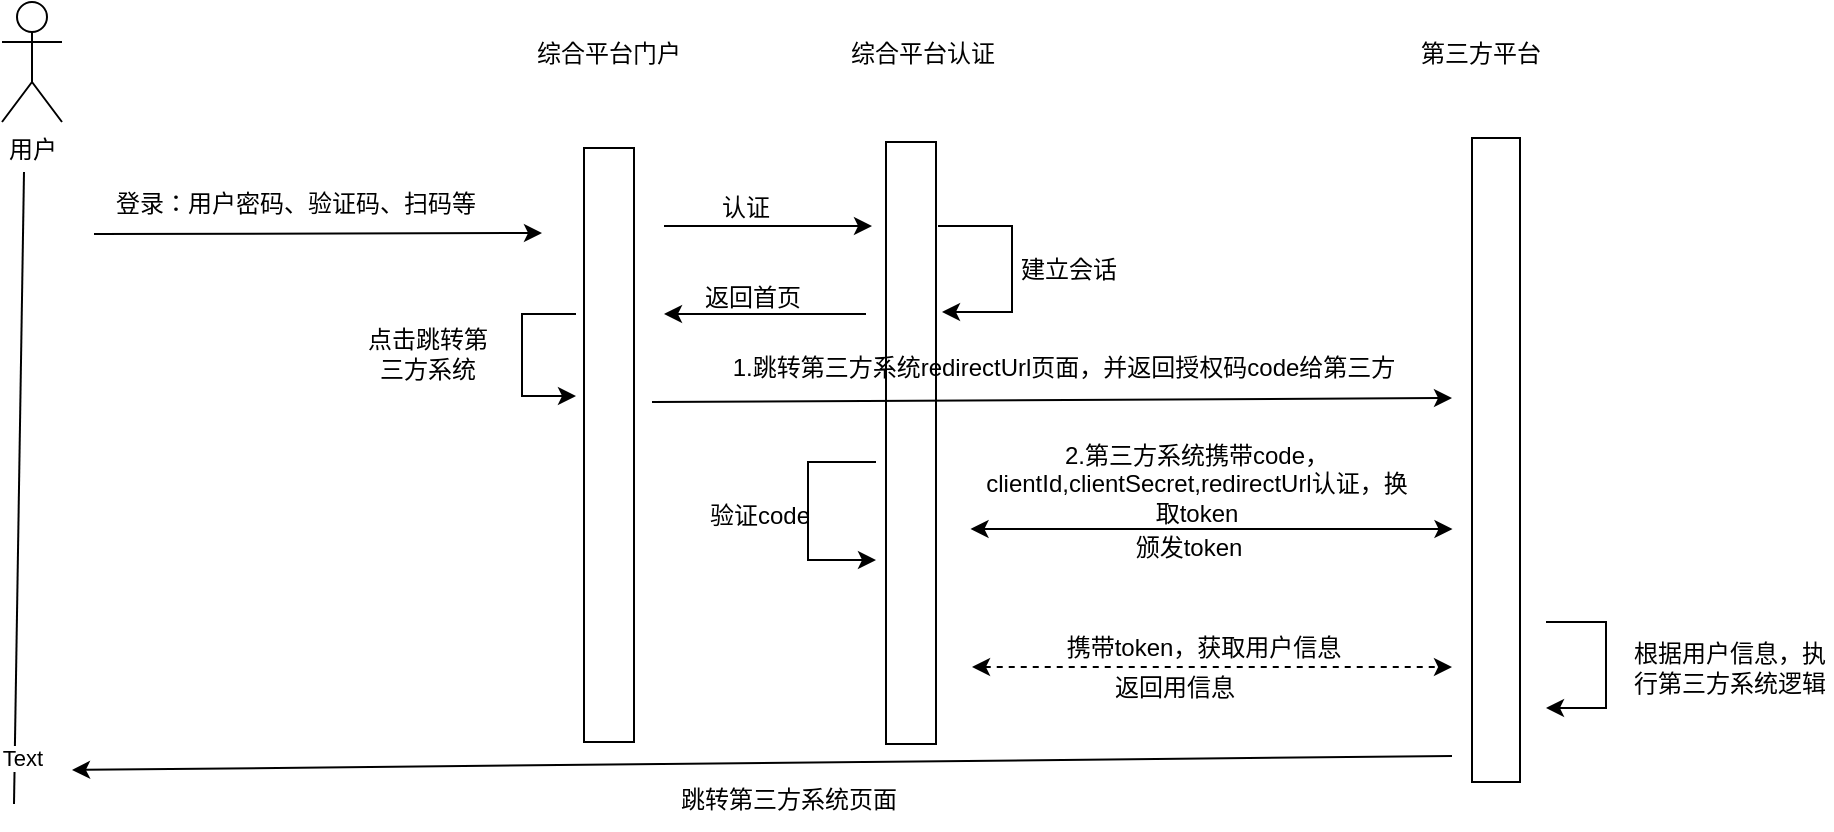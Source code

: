 <mxfile border="50" scale="3" compressed="false" locked="false" version="24.7.12">
  <diagram name="Blank" id="YmL12bMKpDGza6XwsDPr">
    <mxGraphModel dx="1450" dy="530" grid="0" gridSize="10" guides="1" tooltips="1" connect="1" arrows="1" fold="1" page="0" pageScale="1" pageWidth="827" pageHeight="1169" background="none" math="1" shadow="0">
      <root>
        <mxCell id="X5NqExCQtvZxIxQ7pmgY-0" />
        <mxCell id="1" parent="X5NqExCQtvZxIxQ7pmgY-0" />
        <mxCell id="e0NfMve8crzXOIm3tzwG-2" value="" style="verticalLabelPosition=bottom;verticalAlign=top;html=1;shape=mxgraph.basic.rect;fillColor2=none;strokeWidth=1;size=20;indent=5;" vertex="1" parent="1">
          <mxGeometry x="196" y="317" width="25" height="297" as="geometry" />
        </mxCell>
        <mxCell id="e0NfMve8crzXOIm3tzwG-3" value="" style="verticalLabelPosition=bottom;verticalAlign=top;html=1;shape=mxgraph.basic.rect;fillColor2=none;strokeWidth=1;size=20;indent=5;" vertex="1" parent="1">
          <mxGeometry x="640" y="312" width="24" height="322" as="geometry" />
        </mxCell>
        <mxCell id="e0NfMve8crzXOIm3tzwG-4" value="" style="verticalLabelPosition=bottom;verticalAlign=top;html=1;shape=mxgraph.basic.rect;fillColor2=none;strokeWidth=1;size=20;indent=0;" vertex="1" parent="1">
          <mxGeometry x="347" y="314" width="25" height="301" as="geometry" />
        </mxCell>
        <mxCell id="e0NfMve8crzXOIm3tzwG-7" value="用户" style="shape=umlActor;verticalLabelPosition=bottom;verticalAlign=top;html=1;outlineConnect=0;" vertex="1" parent="1">
          <mxGeometry x="-95" y="244" width="30" height="60" as="geometry" />
        </mxCell>
        <mxCell id="e0NfMve8crzXOIm3tzwG-8" value="" style="endArrow=classic;html=1;rounded=0;exitX=0;exitY=1;exitDx=0;exitDy=0;" edge="1" parent="1" source="e0NfMve8crzXOIm3tzwG-9">
          <mxGeometry width="50" height="50" relative="1" as="geometry">
            <mxPoint x="-22" y="359.5" as="sourcePoint" />
            <mxPoint x="175" y="359.5" as="targetPoint" />
          </mxGeometry>
        </mxCell>
        <mxCell id="e0NfMve8crzXOIm3tzwG-9" value="登录：用户密码、验证码、扫码等" style="text;strokeColor=none;align=center;fillColor=none;html=1;verticalAlign=middle;whiteSpace=wrap;rounded=0;" vertex="1" parent="1">
          <mxGeometry x="-49" y="330" width="202" height="30" as="geometry" />
        </mxCell>
        <mxCell id="e0NfMve8crzXOIm3tzwG-11" value="" style="endArrow=none;html=1;rounded=0;" edge="1" parent="1">
          <mxGeometry width="50" height="50" relative="1" as="geometry">
            <mxPoint x="-89" y="645" as="sourcePoint" />
            <mxPoint x="-84" y="329" as="targetPoint" />
          </mxGeometry>
        </mxCell>
        <mxCell id="e0NfMve8crzXOIm3tzwG-58" value="Text" style="edgeLabel;html=1;align=center;verticalAlign=middle;resizable=0;points=[];" vertex="1" connectable="0" parent="e0NfMve8crzXOIm3tzwG-11">
          <mxGeometry x="-0.851" y="-3" relative="1" as="geometry">
            <mxPoint as="offset" />
          </mxGeometry>
        </mxCell>
        <mxCell id="e0NfMve8crzXOIm3tzwG-12" value="综合平台门户" style="text;strokeColor=none;align=center;fillColor=none;html=1;verticalAlign=middle;whiteSpace=wrap;rounded=0;" vertex="1" parent="1">
          <mxGeometry x="115" y="255" width="187" height="30" as="geometry" />
        </mxCell>
        <mxCell id="e0NfMve8crzXOIm3tzwG-13" value="综合平台认证" style="text;strokeColor=none;align=center;fillColor=none;html=1;verticalAlign=middle;whiteSpace=wrap;rounded=0;" vertex="1" parent="1">
          <mxGeometry x="272" y="255" width="187" height="30" as="geometry" />
        </mxCell>
        <mxCell id="e0NfMve8crzXOIm3tzwG-14" value="第三方平台" style="text;strokeColor=none;align=center;fillColor=none;html=1;verticalAlign=middle;whiteSpace=wrap;rounded=0;" vertex="1" parent="1">
          <mxGeometry x="551" y="255" width="187" height="30" as="geometry" />
        </mxCell>
        <mxCell id="e0NfMve8crzXOIm3tzwG-15" value="" style="endArrow=classic;html=1;rounded=0;" edge="1" parent="1">
          <mxGeometry width="50" height="50" relative="1" as="geometry">
            <mxPoint x="236" y="356" as="sourcePoint" />
            <mxPoint x="340" y="356" as="targetPoint" />
          </mxGeometry>
        </mxCell>
        <mxCell id="e0NfMve8crzXOIm3tzwG-16" value="认证" style="text;strokeColor=none;align=center;fillColor=none;html=1;verticalAlign=middle;whiteSpace=wrap;rounded=0;" vertex="1" parent="1">
          <mxGeometry x="224" y="332" width="106" height="30" as="geometry" />
        </mxCell>
        <mxCell id="e0NfMve8crzXOIm3tzwG-26" value="建立会话" style="text;strokeColor=none;align=center;fillColor=none;html=1;verticalAlign=middle;whiteSpace=wrap;rounded=0;" vertex="1" parent="1">
          <mxGeometry x="407" y="364" width="63" height="28" as="geometry" />
        </mxCell>
        <mxCell id="e0NfMve8crzXOIm3tzwG-32" value="" style="endArrow=classic;html=1;rounded=0;" edge="1" parent="1">
          <mxGeometry width="50" height="50" relative="1" as="geometry">
            <mxPoint x="337" y="400" as="sourcePoint" />
            <mxPoint x="236" y="400" as="targetPoint" />
          </mxGeometry>
        </mxCell>
        <mxCell id="e0NfMve8crzXOIm3tzwG-33" value="返回首页" style="text;strokeColor=none;align=center;fillColor=none;html=1;verticalAlign=middle;whiteSpace=wrap;rounded=0;" vertex="1" parent="1">
          <mxGeometry x="221" y="372" width="119" height="40" as="geometry" />
        </mxCell>
        <mxCell id="e0NfMve8crzXOIm3tzwG-39" style="edgeStyle=orthogonalEdgeStyle;rounded=0;orthogonalLoop=1;jettySize=auto;html=1;" edge="1" parent="1">
          <mxGeometry relative="1" as="geometry">
            <mxPoint x="375" y="356" as="sourcePoint" />
            <mxPoint x="375" y="399" as="targetPoint" />
            <Array as="points">
              <mxPoint x="373" y="356" />
              <mxPoint x="410" y="356" />
              <mxPoint x="410" y="401" />
            </Array>
          </mxGeometry>
        </mxCell>
        <mxCell id="e0NfMve8crzXOIm3tzwG-40" style="edgeStyle=orthogonalEdgeStyle;rounded=0;orthogonalLoop=1;jettySize=auto;html=1;" edge="1" parent="1">
          <mxGeometry relative="1" as="geometry">
            <mxPoint x="192" y="400" as="sourcePoint" />
            <mxPoint x="192" y="441" as="targetPoint" />
            <Array as="points">
              <mxPoint x="165" y="400" />
              <mxPoint x="165" y="441" />
            </Array>
          </mxGeometry>
        </mxCell>
        <mxCell id="e0NfMve8crzXOIm3tzwG-41" value="点击跳转第三方系统" style="text;strokeColor=none;align=center;fillColor=none;html=1;verticalAlign=middle;whiteSpace=wrap;rounded=0;" vertex="1" parent="1">
          <mxGeometry x="83" y="405" width="70" height="30" as="geometry" />
        </mxCell>
        <mxCell id="e0NfMve8crzXOIm3tzwG-42" value="" style="edgeStyle=none;orthogonalLoop=1;jettySize=auto;html=1;rounded=0;" edge="1" parent="1">
          <mxGeometry width="80" relative="1" as="geometry">
            <mxPoint x="230" y="444" as="sourcePoint" />
            <mxPoint x="630" y="442" as="targetPoint" />
            <Array as="points" />
          </mxGeometry>
        </mxCell>
        <mxCell id="e0NfMve8crzXOIm3tzwG-43" value="1.跳转第三方系统redirectUrl页面，并返回授权码code给第三方" style="text;strokeColor=none;align=center;fillColor=none;html=1;verticalAlign=middle;whiteSpace=wrap;rounded=0;" vertex="1" parent="1">
          <mxGeometry x="232" y="412" width="408" height="30" as="geometry" />
        </mxCell>
        <mxCell id="e0NfMve8crzXOIm3tzwG-44" style="edgeStyle=orthogonalEdgeStyle;rounded=0;orthogonalLoop=1;jettySize=auto;html=1;" edge="1" parent="1">
          <mxGeometry relative="1" as="geometry">
            <mxPoint x="677" y="554" as="sourcePoint" />
            <mxPoint x="677" y="597" as="targetPoint" />
            <Array as="points">
              <mxPoint x="707" y="554" />
              <mxPoint x="707" y="597" />
            </Array>
          </mxGeometry>
        </mxCell>
        <mxCell id="e0NfMve8crzXOIm3tzwG-46" value="2.第三方系统携带code，clientId,clientSecret,redirectUrl认证，换取token" style="text;strokeColor=none;align=center;fillColor=none;html=1;verticalAlign=middle;whiteSpace=wrap;rounded=0;" vertex="1" parent="1">
          <mxGeometry x="392" y="477" width="221" height="16" as="geometry" />
        </mxCell>
        <mxCell id="e0NfMve8crzXOIm3tzwG-50" style="edgeStyle=orthogonalEdgeStyle;rounded=0;orthogonalLoop=1;jettySize=auto;html=1;" edge="1" parent="1">
          <mxGeometry relative="1" as="geometry">
            <mxPoint x="342" y="474" as="sourcePoint" />
            <mxPoint x="342" y="523" as="targetPoint" />
            <Array as="points">
              <mxPoint x="342" y="474" />
              <mxPoint x="308" y="474" />
              <mxPoint x="308" y="523" />
            </Array>
          </mxGeometry>
        </mxCell>
        <mxCell id="e0NfMve8crzXOIm3tzwG-51" value="验证code" style="text;strokeColor=none;align=center;fillColor=none;html=1;verticalAlign=middle;whiteSpace=wrap;rounded=0;" vertex="1" parent="1">
          <mxGeometry x="254" y="486" width="60" height="30" as="geometry" />
        </mxCell>
        <mxCell id="e0NfMve8crzXOIm3tzwG-53" value="携带token，获取用户信息" style="text;strokeColor=none;align=center;fillColor=none;html=1;verticalAlign=middle;whiteSpace=wrap;rounded=0;" vertex="1" parent="1">
          <mxGeometry x="432" y="552" width="147.5" height="30" as="geometry" />
        </mxCell>
        <mxCell id="e0NfMve8crzXOIm3tzwG-54" value="" style="endArrow=classic;startArrow=classic;html=1;rounded=0;" edge="1" parent="1">
          <mxGeometry width="50" height="50" relative="1" as="geometry">
            <mxPoint x="389.25" y="507.5" as="sourcePoint" />
            <mxPoint x="630.25" y="507.5" as="targetPoint" />
          </mxGeometry>
        </mxCell>
        <mxCell id="e0NfMve8crzXOIm3tzwG-56" value="" style="endArrow=classic;startArrow=classic;html=1;rounded=0;dashed=1;" edge="1" parent="1">
          <mxGeometry width="50" height="50" relative="1" as="geometry">
            <mxPoint x="390" y="576.5" as="sourcePoint" />
            <mxPoint x="630" y="576.5" as="targetPoint" />
          </mxGeometry>
        </mxCell>
        <mxCell id="e0NfMve8crzXOIm3tzwG-57" value="根据用户信息，执行第三方系统逻辑" style="text;strokeColor=none;align=center;fillColor=none;html=1;verticalAlign=middle;whiteSpace=wrap;rounded=0;" vertex="1" parent="1">
          <mxGeometry x="718" y="562" width="102" height="30" as="geometry" />
        </mxCell>
        <mxCell id="e0NfMve8crzXOIm3tzwG-59" value="" style="endArrow=classic;html=1;rounded=0;" edge="1" parent="1">
          <mxGeometry width="50" height="50" relative="1" as="geometry">
            <mxPoint x="630" y="621" as="sourcePoint" />
            <mxPoint x="-60" y="628" as="targetPoint" />
          </mxGeometry>
        </mxCell>
        <mxCell id="e0NfMve8crzXOIm3tzwG-60" value="跳转第三方系统页面" style="text;strokeColor=none;align=center;fillColor=none;html=1;verticalAlign=middle;whiteSpace=wrap;rounded=0;" vertex="1" parent="1">
          <mxGeometry x="205" y="628" width="187" height="30" as="geometry" />
        </mxCell>
        <mxCell id="e0NfMve8crzXOIm3tzwG-61" value="颁发token" style="text;strokeColor=none;align=center;fillColor=none;html=1;verticalAlign=middle;whiteSpace=wrap;rounded=0;" vertex="1" parent="1">
          <mxGeometry x="405" y="502" width="187" height="30" as="geometry" />
        </mxCell>
        <mxCell id="e0NfMve8crzXOIm3tzwG-62" value="返回用信息" style="text;strokeColor=none;align=center;fillColor=none;html=1;verticalAlign=middle;whiteSpace=wrap;rounded=0;" vertex="1" parent="1">
          <mxGeometry x="398" y="572" width="187" height="30" as="geometry" />
        </mxCell>
      </root>
    </mxGraphModel>
  </diagram>
</mxfile>
